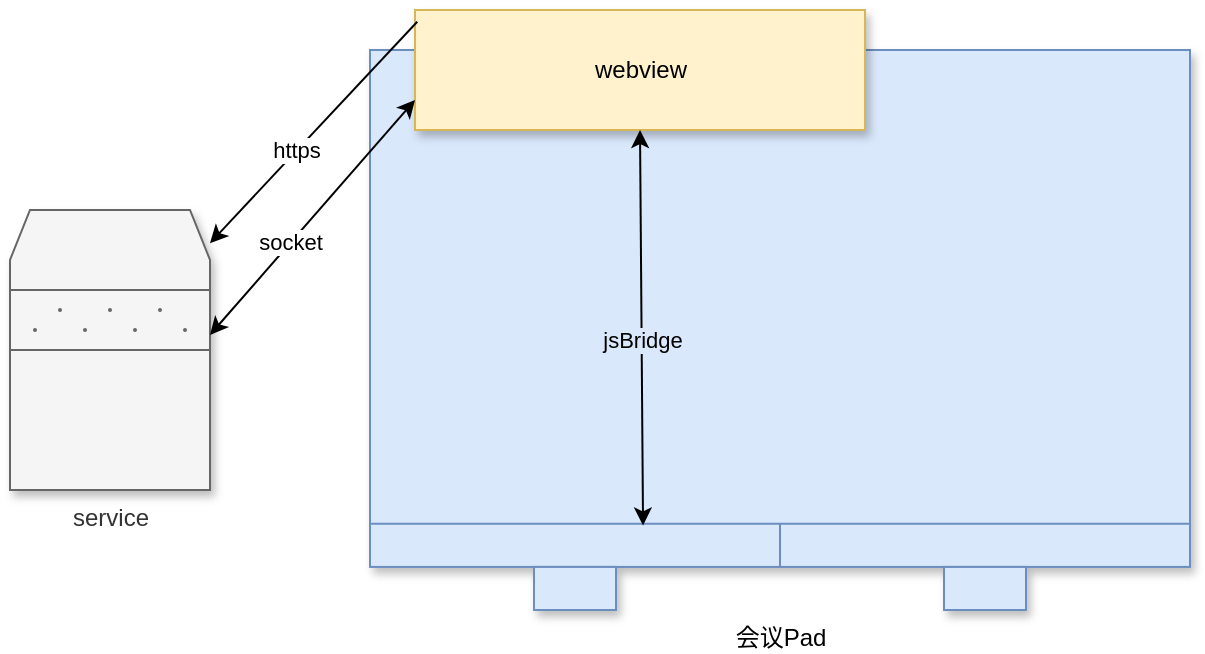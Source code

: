 <mxfile version="15.7.3" type="github">
  <diagram id="q6U_2oeTVZRiRgC-m4ye" name="第 1 页">
    <mxGraphModel dx="1185" dy="635" grid="1" gridSize="10" guides="1" tooltips="1" connect="1" arrows="1" fold="1" page="1" pageScale="1" pageWidth="827" pageHeight="1169" math="0" shadow="0">
      <root>
        <mxCell id="0" />
        <mxCell id="1" parent="0" />
        <mxCell id="Ci2zXu0WS2SNQeyCEPLp-16" value="会议Pad" style="verticalLabelPosition=bottom;html=1;verticalAlign=top;align=center;shape=mxgraph.floorplan.dresser;fillColor=#dae8fc;strokeColor=#6c8ebf;shadow=1;" vertex="1" parent="1">
          <mxGeometry x="290" y="120" width="410" height="280" as="geometry" />
        </mxCell>
        <mxCell id="Ci2zXu0WS2SNQeyCEPLp-25" value="webview" style="rounded=0;whiteSpace=wrap;html=1;labelBackgroundColor=none;labelBorderColor=none;fillColor=#fff2cc;strokeColor=#d6b656;shadow=1;" vertex="1" parent="1">
          <mxGeometry x="312.5" y="100" width="225" height="60" as="geometry" />
        </mxCell>
        <mxCell id="Ci2zXu0WS2SNQeyCEPLp-29" value="service" style="shape=mxgraph.pid.driers.drier_(fluidized_bed);html=1;pointerEvents=1;align=center;verticalLabelPosition=bottom;verticalAlign=top;dashed=0;fillColor=#f5f5f5;fontColor=#333333;strokeColor=#666666;shadow=1;" vertex="1" parent="1">
          <mxGeometry x="110" y="200" width="100" height="140" as="geometry" />
        </mxCell>
        <mxCell id="Ci2zXu0WS2SNQeyCEPLp-24" value="" style="endArrow=classic;startArrow=classic;html=1;rounded=0;exitX=1;exitY=0.446;exitDx=0;exitDy=0;exitPerimeter=0;entryX=0;entryY=0.75;entryDx=0;entryDy=0;" edge="1" parent="1" source="Ci2zXu0WS2SNQeyCEPLp-29" target="Ci2zXu0WS2SNQeyCEPLp-25">
          <mxGeometry width="50" height="50" relative="1" as="geometry">
            <mxPoint x="160" y="200" as="sourcePoint" />
            <mxPoint x="250" y="180" as="targetPoint" />
          </mxGeometry>
        </mxCell>
        <mxCell id="Ci2zXu0WS2SNQeyCEPLp-41" value="socket" style="edgeLabel;html=1;align=center;verticalAlign=middle;resizable=0;points=[];" vertex="1" connectable="0" parent="Ci2zXu0WS2SNQeyCEPLp-24">
          <mxGeometry x="-0.212" y="1" relative="1" as="geometry">
            <mxPoint as="offset" />
          </mxGeometry>
        </mxCell>
        <mxCell id="Ci2zXu0WS2SNQeyCEPLp-42" value="" style="endArrow=classic;startArrow=classic;html=1;rounded=0;entryX=0.5;entryY=1;entryDx=0;entryDy=0;exitX=0.333;exitY=0.849;exitDx=0;exitDy=0;exitPerimeter=0;" edge="1" parent="1" source="Ci2zXu0WS2SNQeyCEPLp-16" target="Ci2zXu0WS2SNQeyCEPLp-25">
          <mxGeometry width="50" height="50" relative="1" as="geometry">
            <mxPoint x="425" y="350" as="sourcePoint" />
            <mxPoint x="500" y="240" as="targetPoint" />
          </mxGeometry>
        </mxCell>
        <mxCell id="Ci2zXu0WS2SNQeyCEPLp-43" value="jsBridge" style="edgeLabel;html=1;align=center;verticalAlign=middle;resizable=0;points=[];labelBackgroundColor=#DAE8FC;" vertex="1" connectable="0" parent="Ci2zXu0WS2SNQeyCEPLp-42">
          <mxGeometry x="-0.06" relative="1" as="geometry">
            <mxPoint as="offset" />
          </mxGeometry>
        </mxCell>
        <mxCell id="Ci2zXu0WS2SNQeyCEPLp-44" value="" style="endArrow=classic;html=1;rounded=0;exitX=0.005;exitY=0.098;exitDx=0;exitDy=0;exitPerimeter=0;" edge="1" parent="1" source="Ci2zXu0WS2SNQeyCEPLp-25" target="Ci2zXu0WS2SNQeyCEPLp-29">
          <mxGeometry width="50" height="50" relative="1" as="geometry">
            <mxPoint x="310" y="100" as="sourcePoint" />
            <mxPoint x="390" y="230" as="targetPoint" />
          </mxGeometry>
        </mxCell>
        <mxCell id="Ci2zXu0WS2SNQeyCEPLp-45" value="https" style="edgeLabel;html=1;align=center;verticalAlign=middle;resizable=0;points=[];" vertex="1" connectable="0" parent="Ci2zXu0WS2SNQeyCEPLp-44">
          <mxGeometry x="0.163" y="-1" relative="1" as="geometry">
            <mxPoint as="offset" />
          </mxGeometry>
        </mxCell>
      </root>
    </mxGraphModel>
  </diagram>
</mxfile>
